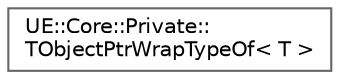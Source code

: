 digraph "Graphical Class Hierarchy"
{
 // INTERACTIVE_SVG=YES
 // LATEX_PDF_SIZE
  bgcolor="transparent";
  edge [fontname=Helvetica,fontsize=10,labelfontname=Helvetica,labelfontsize=10];
  node [fontname=Helvetica,fontsize=10,shape=box,height=0.2,width=0.4];
  rankdir="LR";
  Node0 [id="Node000000",label="UE::Core::Private::\lTObjectPtrWrapTypeOf\< T \>",height=0.2,width=0.4,color="grey40", fillcolor="white", style="filled",URL="$de/d2d/structUE_1_1Core_1_1Private_1_1TObjectPtrWrapTypeOf.html",tooltip=" "];
}
